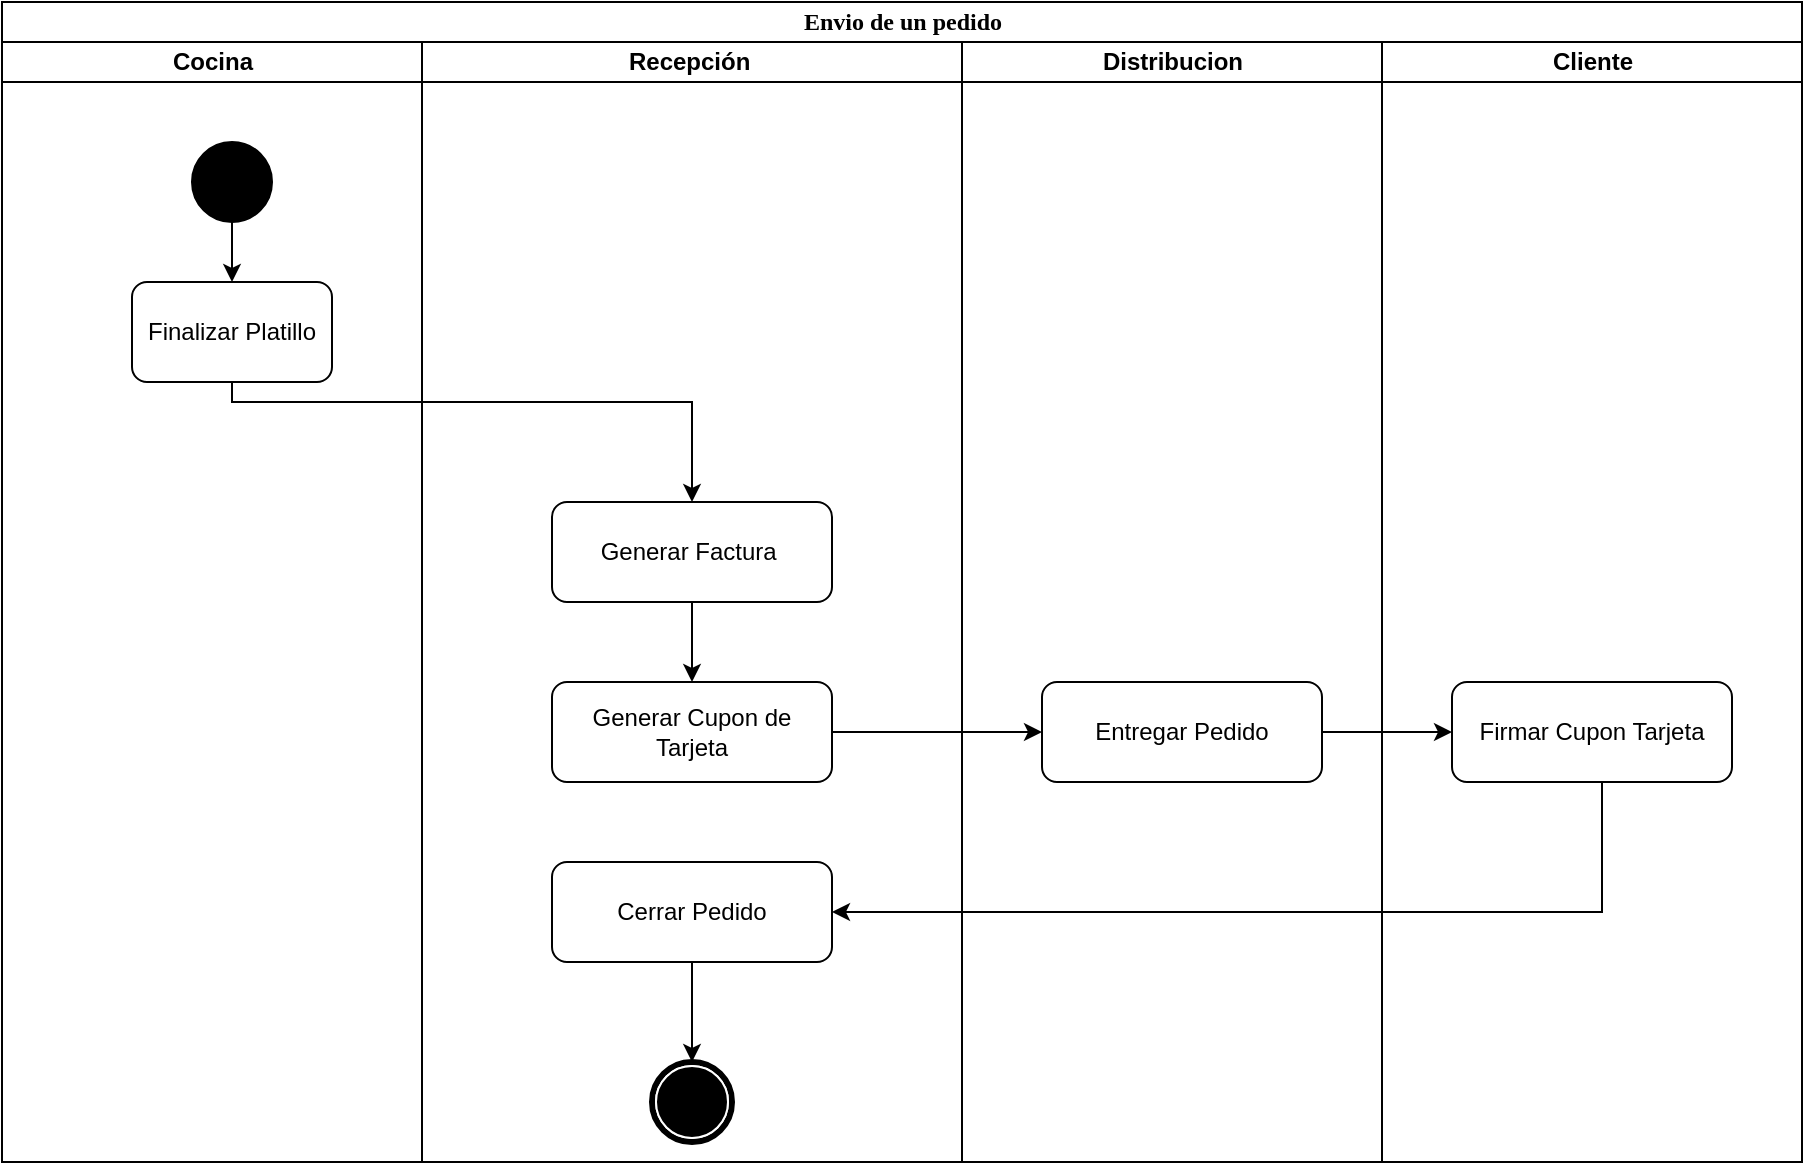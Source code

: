 <mxfile version="13.8.3" type="device"><diagram name="Page-1" id="0783ab3e-0a74-02c8-0abd-f7b4e66b4bec"><mxGraphModel dx="1422" dy="718" grid="1" gridSize="10" guides="1" tooltips="1" connect="1" arrows="1" fold="1" page="1" pageScale="1" pageWidth="850" pageHeight="1100" background="#ffffff" math="0" shadow="0"><root><mxCell id="0"/><mxCell id="1" parent="0"/><mxCell id="nswGv7pnrOChsbLG0lIt-12" value="Envio de un pedido" style="swimlane;html=1;childLayout=stackLayout;startSize=20;rounded=0;shadow=0;comic=0;labelBackgroundColor=none;strokeWidth=1;fontFamily=Verdana;fontSize=12;align=center;" parent="1" vertex="1"><mxGeometry x="40" y="20" width="900" height="580" as="geometry"/></mxCell><mxCell id="nswGv7pnrOChsbLG0lIt-38" value="Cocina" style="swimlane;html=1;startSize=20;" parent="nswGv7pnrOChsbLG0lIt-12" vertex="1"><mxGeometry y="20" width="210" height="560" as="geometry"/></mxCell><mxCell id="nswGv7pnrOChsbLG0lIt-41" value="Finalizar Platillo" style="rounded=1;whiteSpace=wrap;html=1;" parent="nswGv7pnrOChsbLG0lIt-38" vertex="1"><mxGeometry x="65" y="120" width="100" height="50" as="geometry"/></mxCell><mxCell id="nswGv7pnrOChsbLG0lIt-59" style="edgeStyle=orthogonalEdgeStyle;rounded=0;orthogonalLoop=1;jettySize=auto;html=1;" parent="nswGv7pnrOChsbLG0lIt-38" source="nswGv7pnrOChsbLG0lIt-16" target="nswGv7pnrOChsbLG0lIt-41" edge="1"><mxGeometry relative="1" as="geometry"/></mxCell><mxCell id="nswGv7pnrOChsbLG0lIt-16" value="" style="ellipse;whiteSpace=wrap;html=1;rounded=0;shadow=0;comic=0;labelBackgroundColor=none;strokeWidth=1;fillColor=#000000;fontFamily=Verdana;fontSize=12;align=center;" parent="nswGv7pnrOChsbLG0lIt-38" vertex="1"><mxGeometry x="95" y="50" width="40" height="40" as="geometry"/></mxCell><mxCell id="nswGv7pnrOChsbLG0lIt-18" value="Recepción&amp;nbsp;" style="swimlane;html=1;startSize=20;" parent="nswGv7pnrOChsbLG0lIt-12" vertex="1"><mxGeometry x="210" y="20" width="270" height="560" as="geometry"/></mxCell><mxCell id="nswGv7pnrOChsbLG0lIt-29" style="edgeStyle=orthogonalEdgeStyle;rounded=0;orthogonalLoop=1;jettySize=auto;html=1;entryX=0.5;entryY=0;entryDx=0;entryDy=0;startArrow=none;startFill=0;endArrow=classic;endFill=1;strokeWidth=1;" parent="nswGv7pnrOChsbLG0lIt-18" source="nswGv7pnrOChsbLG0lIt-32" target="nswGv7pnrOChsbLG0lIt-33" edge="1"><mxGeometry relative="1" as="geometry"/></mxCell><mxCell id="nswGv7pnrOChsbLG0lIt-30" style="edgeStyle=orthogonalEdgeStyle;rounded=0;orthogonalLoop=1;jettySize=auto;html=1;startArrow=none;startFill=0;endArrow=classic;endFill=1;strokeWidth=1;" parent="nswGv7pnrOChsbLG0lIt-18" source="nswGv7pnrOChsbLG0lIt-31" target="nswGv7pnrOChsbLG0lIt-35" edge="1"><mxGeometry relative="1" as="geometry"/></mxCell><mxCell id="nswGv7pnrOChsbLG0lIt-31" value="Cerrar Pedido" style="rounded=1;whiteSpace=wrap;html=1;" parent="nswGv7pnrOChsbLG0lIt-18" vertex="1"><mxGeometry x="65" y="410" width="140" height="50" as="geometry"/></mxCell><mxCell id="nswGv7pnrOChsbLG0lIt-32" value="Generar Factura&amp;nbsp;" style="rounded=1;whiteSpace=wrap;html=1;" parent="nswGv7pnrOChsbLG0lIt-18" vertex="1"><mxGeometry x="65" y="230" width="140" height="50" as="geometry"/></mxCell><mxCell id="nswGv7pnrOChsbLG0lIt-33" value="Generar Cupon de Tarjeta" style="rounded=1;whiteSpace=wrap;html=1;" parent="nswGv7pnrOChsbLG0lIt-18" vertex="1"><mxGeometry x="65" y="320" width="140" height="50" as="geometry"/></mxCell><mxCell id="nswGv7pnrOChsbLG0lIt-35" value="" style="shape=mxgraph.bpmn.shape;html=1;verticalLabelPosition=bottom;labelBackgroundColor=#ffffff;verticalAlign=top;perimeter=ellipsePerimeter;outline=end;symbol=terminate;rounded=0;shadow=0;comic=0;strokeWidth=1;fontFamily=Verdana;fontSize=12;align=center;" parent="nswGv7pnrOChsbLG0lIt-18" vertex="1"><mxGeometry x="115" y="510" width="40" height="40" as="geometry"/></mxCell><mxCell id="nswGv7pnrOChsbLG0lIt-45" value="Distribucion" style="swimlane;html=1;startSize=20;" parent="nswGv7pnrOChsbLG0lIt-12" vertex="1"><mxGeometry x="480" y="20" width="210" height="560" as="geometry"/></mxCell><mxCell id="nswGv7pnrOChsbLG0lIt-46" value="Entregar Pedido" style="rounded=1;whiteSpace=wrap;html=1;" parent="nswGv7pnrOChsbLG0lIt-45" vertex="1"><mxGeometry x="40" y="320" width="140" height="50" as="geometry"/></mxCell><mxCell id="nswGv7pnrOChsbLG0lIt-13" value="Cliente" style="swimlane;html=1;startSize=20;" parent="nswGv7pnrOChsbLG0lIt-12" vertex="1"><mxGeometry x="690" y="20" width="210" height="560" as="geometry"/></mxCell><mxCell id="nswGv7pnrOChsbLG0lIt-15" value="Firmar Cupon Tarjeta" style="rounded=1;whiteSpace=wrap;html=1;" parent="nswGv7pnrOChsbLG0lIt-13" vertex="1"><mxGeometry x="35" y="320" width="140" height="50" as="geometry"/></mxCell><mxCell id="nswGv7pnrOChsbLG0lIt-60" style="edgeStyle=orthogonalEdgeStyle;rounded=0;orthogonalLoop=1;jettySize=auto;html=1;entryX=0.5;entryY=0;entryDx=0;entryDy=0;" parent="nswGv7pnrOChsbLG0lIt-12" source="nswGv7pnrOChsbLG0lIt-41" target="nswGv7pnrOChsbLG0lIt-32" edge="1"><mxGeometry relative="1" as="geometry"><Array as="points"><mxPoint x="115" y="200"/><mxPoint x="345" y="200"/></Array></mxGeometry></mxCell><mxCell id="nswGv7pnrOChsbLG0lIt-61" style="edgeStyle=orthogonalEdgeStyle;rounded=0;orthogonalLoop=1;jettySize=auto;html=1;" parent="nswGv7pnrOChsbLG0lIt-12" source="nswGv7pnrOChsbLG0lIt-33" target="nswGv7pnrOChsbLG0lIt-46" edge="1"><mxGeometry relative="1" as="geometry"><Array as="points"><mxPoint x="520" y="365"/><mxPoint x="520" y="365"/></Array></mxGeometry></mxCell><mxCell id="nswGv7pnrOChsbLG0lIt-62" style="edgeStyle=orthogonalEdgeStyle;rounded=0;orthogonalLoop=1;jettySize=auto;html=1;entryX=0;entryY=0.5;entryDx=0;entryDy=0;" parent="nswGv7pnrOChsbLG0lIt-12" source="nswGv7pnrOChsbLG0lIt-46" target="nswGv7pnrOChsbLG0lIt-15" edge="1"><mxGeometry relative="1" as="geometry"><mxPoint x="800" y="540" as="targetPoint"/><Array as="points"><mxPoint x="720" y="365"/><mxPoint x="720" y="365"/></Array></mxGeometry></mxCell><mxCell id="nswGv7pnrOChsbLG0lIt-67" style="edgeStyle=orthogonalEdgeStyle;rounded=0;orthogonalLoop=1;jettySize=auto;html=1;entryX=1;entryY=0.5;entryDx=0;entryDy=0;" parent="nswGv7pnrOChsbLG0lIt-12" source="nswGv7pnrOChsbLG0lIt-15" target="nswGv7pnrOChsbLG0lIt-31" edge="1"><mxGeometry relative="1" as="geometry"><Array as="points"><mxPoint x="800" y="455"/></Array></mxGeometry></mxCell></root></mxGraphModel></diagram></mxfile>
